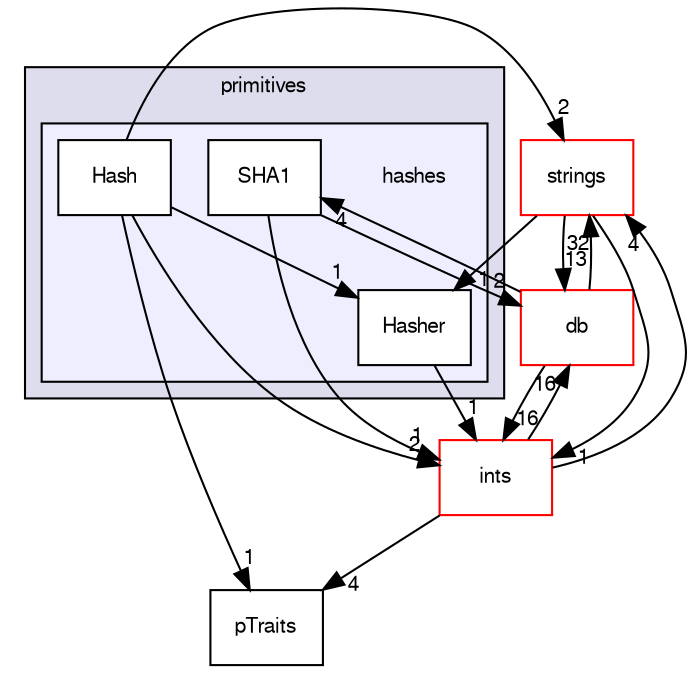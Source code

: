 digraph "src/OpenFOAM/primitives/hashes" {
  bgcolor=transparent;
  compound=true
  node [ fontsize="10", fontname="FreeSans"];
  edge [ labelfontsize="10", labelfontname="FreeSans"];
  subgraph clusterdir_3e50f45338116b169052b428016851aa {
    graph [ bgcolor="#ddddee", pencolor="black", label="primitives" fontname="FreeSans", fontsize="10", URL="dir_3e50f45338116b169052b428016851aa.html"]
  subgraph clusterdir_4283faa153a5178e565ef547cd992a0a {
    graph [ bgcolor="#eeeeff", pencolor="black", label="" URL="dir_4283faa153a5178e565ef547cd992a0a.html"];
    dir_4283faa153a5178e565ef547cd992a0a [shape=plaintext label="hashes"];
    dir_c87c39360de01c1f5ed519752507a2b7 [shape=box label="Hash" color="black" fillcolor="white" style="filled" URL="dir_c87c39360de01c1f5ed519752507a2b7.html"];
    dir_5b4b1b881a81b1f472f9d7f3edd93731 [shape=box label="Hasher" color="black" fillcolor="white" style="filled" URL="dir_5b4b1b881a81b1f472f9d7f3edd93731.html"];
    dir_3d614b781e1edef717521f8d16034f51 [shape=box label="SHA1" color="black" fillcolor="white" style="filled" URL="dir_3d614b781e1edef717521f8d16034f51.html"];
  }
  }
  dir_ce1ee507886310df0e74ee2e624fbc88 [shape=box label="strings" color="red" URL="dir_ce1ee507886310df0e74ee2e624fbc88.html"];
  dir_63c634f7a7cfd679ac26c67fb30fc32f [shape=box label="db" color="red" URL="dir_63c634f7a7cfd679ac26c67fb30fc32f.html"];
  dir_a71222f4f105181f964ceb320add37f5 [shape=box label="pTraits" URL="dir_a71222f4f105181f964ceb320add37f5.html"];
  dir_086c067a0e64eeb439d30ae0c44248d8 [shape=box label="ints" color="red" URL="dir_086c067a0e64eeb439d30ae0c44248d8.html"];
  dir_ce1ee507886310df0e74ee2e624fbc88->dir_63c634f7a7cfd679ac26c67fb30fc32f [headlabel="13", labeldistance=1.5 headhref="dir_002195_001761.html"];
  dir_ce1ee507886310df0e74ee2e624fbc88->dir_086c067a0e64eeb439d30ae0c44248d8 [headlabel="1", labeldistance=1.5 headhref="dir_002195_002161.html"];
  dir_ce1ee507886310df0e74ee2e624fbc88->dir_5b4b1b881a81b1f472f9d7f3edd93731 [headlabel="1", labeldistance=1.5 headhref="dir_002195_002159.html"];
  dir_63c634f7a7cfd679ac26c67fb30fc32f->dir_ce1ee507886310df0e74ee2e624fbc88 [headlabel="32", labeldistance=1.5 headhref="dir_001761_002195.html"];
  dir_63c634f7a7cfd679ac26c67fb30fc32f->dir_086c067a0e64eeb439d30ae0c44248d8 [headlabel="16", labeldistance=1.5 headhref="dir_001761_002161.html"];
  dir_63c634f7a7cfd679ac26c67fb30fc32f->dir_3d614b781e1edef717521f8d16034f51 [headlabel="4", labeldistance=1.5 headhref="dir_001761_002160.html"];
  dir_c87c39360de01c1f5ed519752507a2b7->dir_ce1ee507886310df0e74ee2e624fbc88 [headlabel="2", labeldistance=1.5 headhref="dir_002158_002195.html"];
  dir_c87c39360de01c1f5ed519752507a2b7->dir_a71222f4f105181f964ceb320add37f5 [headlabel="1", labeldistance=1.5 headhref="dir_002158_002176.html"];
  dir_c87c39360de01c1f5ed519752507a2b7->dir_086c067a0e64eeb439d30ae0c44248d8 [headlabel="2", labeldistance=1.5 headhref="dir_002158_002161.html"];
  dir_c87c39360de01c1f5ed519752507a2b7->dir_5b4b1b881a81b1f472f9d7f3edd93731 [headlabel="1", labeldistance=1.5 headhref="dir_002158_002159.html"];
  dir_086c067a0e64eeb439d30ae0c44248d8->dir_ce1ee507886310df0e74ee2e624fbc88 [headlabel="4", labeldistance=1.5 headhref="dir_002161_002195.html"];
  dir_086c067a0e64eeb439d30ae0c44248d8->dir_63c634f7a7cfd679ac26c67fb30fc32f [headlabel="16", labeldistance=1.5 headhref="dir_002161_001761.html"];
  dir_086c067a0e64eeb439d30ae0c44248d8->dir_a71222f4f105181f964ceb320add37f5 [headlabel="4", labeldistance=1.5 headhref="dir_002161_002176.html"];
  dir_5b4b1b881a81b1f472f9d7f3edd93731->dir_086c067a0e64eeb439d30ae0c44248d8 [headlabel="1", labeldistance=1.5 headhref="dir_002159_002161.html"];
  dir_3d614b781e1edef717521f8d16034f51->dir_63c634f7a7cfd679ac26c67fb30fc32f [headlabel="2", labeldistance=1.5 headhref="dir_002160_001761.html"];
  dir_3d614b781e1edef717521f8d16034f51->dir_086c067a0e64eeb439d30ae0c44248d8 [headlabel="1", labeldistance=1.5 headhref="dir_002160_002161.html"];
}
